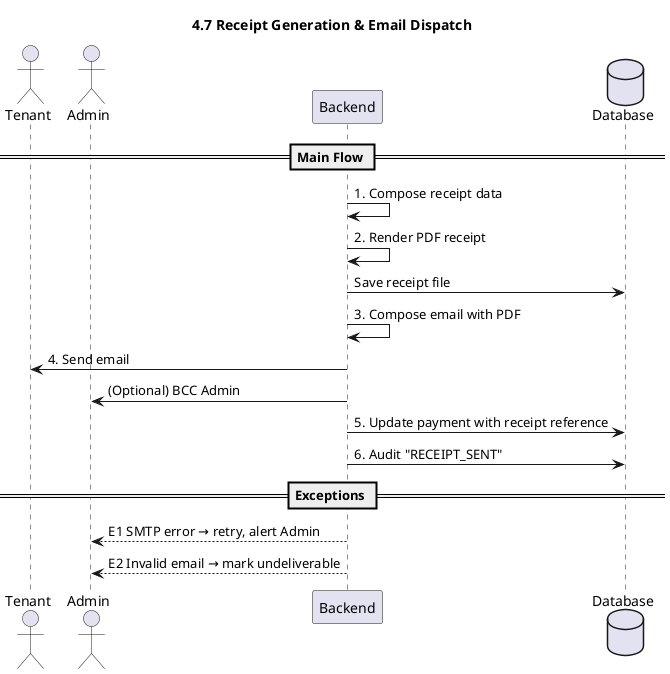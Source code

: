 @startuml
title 4.7 Receipt Generation & Email Dispatch

actor Tenant
actor Admin
participant Backend
database Database

== Main Flow ==
Backend -> Backend: 1. Compose receipt data
Backend -> Backend: 2. Render PDF receipt
Backend -> Database: Save receipt file
Backend -> Backend: 3. Compose email with PDF
Backend -> Tenant: 4. Send email
Backend -> Admin: (Optional) BCC Admin
Backend -> Database: 5. Update payment with receipt reference
Backend -> Database: 6. Audit "RECEIPT_SENT"

== Exceptions ==
Backend --> Admin: E1 SMTP error → retry, alert Admin
Backend --> Admin: E2 Invalid email → mark undeliverable

@enduml
